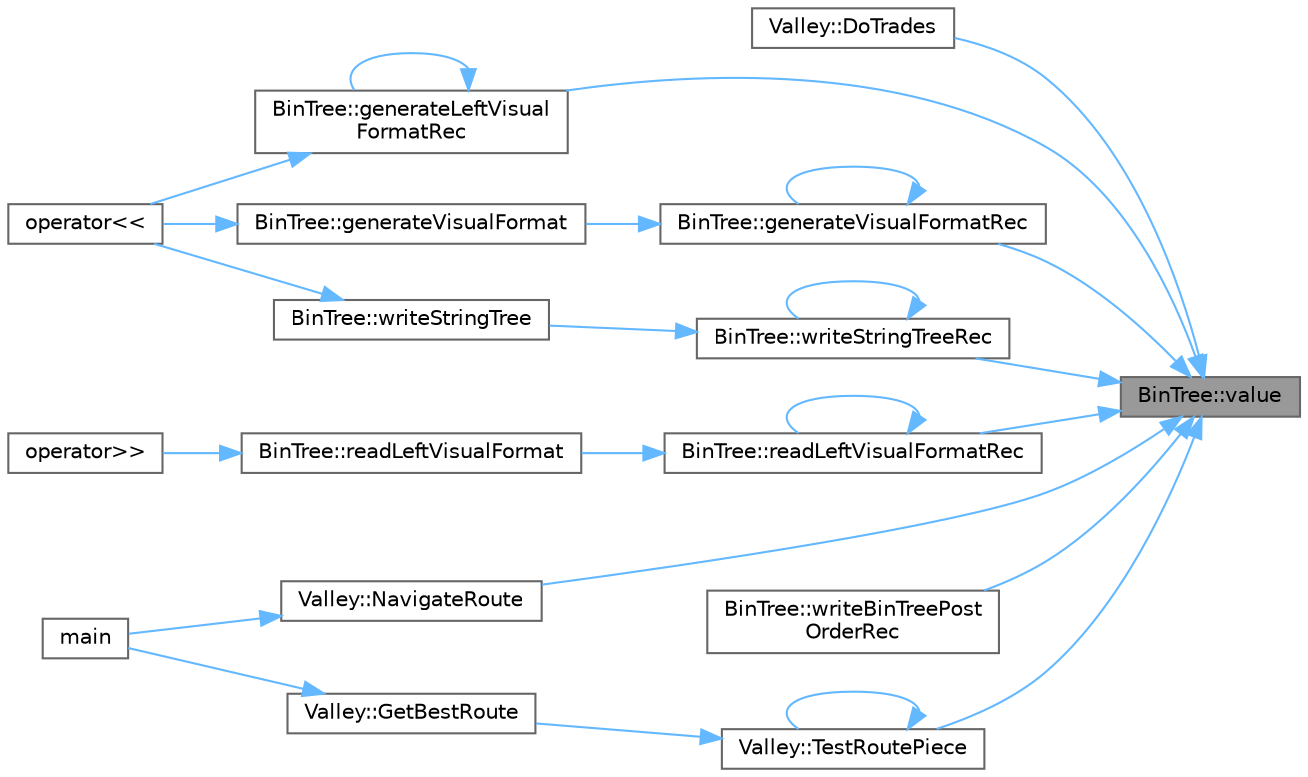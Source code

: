 digraph "BinTree::value"
{
 // LATEX_PDF_SIZE
  bgcolor="transparent";
  edge [fontname=Helvetica,fontsize=10,labelfontname=Helvetica,labelfontsize=10];
  node [fontname=Helvetica,fontsize=10,shape=box,height=0.2,width=0.4];
  rankdir="RL";
  Node1 [id="Node000001",label="BinTree::value",height=0.2,width=0.4,color="gray40", fillcolor="grey60", style="filled", fontcolor="black",tooltip=" "];
  Node1 -> Node2 [id="edge1_Node000001_Node000002",dir="back",color="steelblue1",style="solid",tooltip=" "];
  Node2 [id="Node000002",label="Valley::DoTrades",height=0.2,width=0.4,color="grey40", fillcolor="white", style="filled",URL="$classValley.html#a97bd06aed292614351b1db74566d0259",tooltip=" "];
  Node1 -> Node3 [id="edge2_Node000001_Node000003",dir="back",color="steelblue1",style="solid",tooltip=" "];
  Node3 [id="Node000003",label="BinTree::generateLeftVisual\lFormatRec",height=0.2,width=0.4,color="grey40", fillcolor="white", style="filled",URL="$classBinTree.html#a47ff2983a00ecfe83f6736c20e30e9e1",tooltip=" "];
  Node3 -> Node3 [id="edge3_Node000003_Node000003",dir="back",color="steelblue1",style="solid",tooltip=" "];
  Node3 -> Node4 [id="edge4_Node000003_Node000004",dir="back",color="steelblue1",style="solid",tooltip=" "];
  Node4 [id="Node000004",label="operator\<\<",height=0.2,width=0.4,color="grey40", fillcolor="white", style="filled",URL="$BinTree_8hh.html#aa932b6c9c89033250788dca605f35697",tooltip=" "];
  Node1 -> Node5 [id="edge5_Node000001_Node000005",dir="back",color="steelblue1",style="solid",tooltip=" "];
  Node5 [id="Node000005",label="BinTree::generateVisualFormatRec",height=0.2,width=0.4,color="grey40", fillcolor="white", style="filled",URL="$classBinTree.html#a440be9bcf7207523115c86a788742cd5",tooltip=" "];
  Node5 -> Node6 [id="edge6_Node000005_Node000006",dir="back",color="steelblue1",style="solid",tooltip=" "];
  Node6 [id="Node000006",label="BinTree::generateVisualFormat",height=0.2,width=0.4,color="grey40", fillcolor="white", style="filled",URL="$classBinTree.html#a44629eefed8c902265c8d0d5a7ac87f3",tooltip=" "];
  Node6 -> Node4 [id="edge7_Node000006_Node000004",dir="back",color="steelblue1",style="solid",tooltip=" "];
  Node5 -> Node5 [id="edge8_Node000005_Node000005",dir="back",color="steelblue1",style="solid",tooltip=" "];
  Node1 -> Node7 [id="edge9_Node000001_Node000007",dir="back",color="steelblue1",style="solid",tooltip=" "];
  Node7 [id="Node000007",label="Valley::NavigateRoute",height=0.2,width=0.4,color="grey40", fillcolor="white", style="filled",URL="$classValley.html#a2d27338b1463dfa8f30f5e1e1c4e9a89",tooltip=" "];
  Node7 -> Node8 [id="edge10_Node000007_Node000008",dir="back",color="steelblue1",style="solid",tooltip=" "];
  Node8 [id="Node000008",label="main",height=0.2,width=0.4,color="grey40", fillcolor="white", style="filled",URL="$program_8cc.html#ae66f6b31b5ad750f1fe042a706a4e3d4",tooltip="Entry point of the program."];
  Node1 -> Node9 [id="edge11_Node000001_Node000009",dir="back",color="steelblue1",style="solid",tooltip=" "];
  Node9 [id="Node000009",label="BinTree::readLeftVisualFormatRec",height=0.2,width=0.4,color="grey40", fillcolor="white", style="filled",URL="$classBinTree.html#aab931f3f821cd0fecfecbdbc0189b07f",tooltip=" "];
  Node9 -> Node10 [id="edge12_Node000009_Node000010",dir="back",color="steelblue1",style="solid",tooltip=" "];
  Node10 [id="Node000010",label="BinTree::readLeftVisualFormat",height=0.2,width=0.4,color="grey40", fillcolor="white", style="filled",URL="$classBinTree.html#a949d0e1e1dec894604163f0248189e6b",tooltip=" "];
  Node10 -> Node11 [id="edge13_Node000010_Node000011",dir="back",color="steelblue1",style="solid",tooltip=" "];
  Node11 [id="Node000011",label="operator\>\>",height=0.2,width=0.4,color="grey40", fillcolor="white", style="filled",URL="$BinTree_8hh.html#a65e9c70c68f0acb4b776c9083dc9c22e",tooltip=" "];
  Node9 -> Node9 [id="edge14_Node000009_Node000009",dir="back",color="steelblue1",style="solid",tooltip=" "];
  Node1 -> Node12 [id="edge15_Node000001_Node000012",dir="back",color="steelblue1",style="solid",tooltip=" "];
  Node12 [id="Node000012",label="Valley::TestRoutePiece",height=0.2,width=0.4,color="grey40", fillcolor="white", style="filled",URL="$classValley.html#a15b78bc9bf20a95c9f733d28a5a50371",tooltip=" "];
  Node12 -> Node13 [id="edge16_Node000012_Node000013",dir="back",color="steelblue1",style="solid",tooltip=" "];
  Node13 [id="Node000013",label="Valley::GetBestRoute",height=0.2,width=0.4,color="grey40", fillcolor="white", style="filled",URL="$classValley.html#aa61921a453bfcab8a76822fb16553560",tooltip=" "];
  Node13 -> Node8 [id="edge17_Node000013_Node000008",dir="back",color="steelblue1",style="solid",tooltip=" "];
  Node12 -> Node12 [id="edge18_Node000012_Node000012",dir="back",color="steelblue1",style="solid",tooltip=" "];
  Node1 -> Node14 [id="edge19_Node000001_Node000014",dir="back",color="steelblue1",style="solid",tooltip=" "];
  Node14 [id="Node000014",label="BinTree::writeBinTreePost\lOrderRec",height=0.2,width=0.4,color="grey40", fillcolor="white", style="filled",URL="$classBinTree.html#ab5103d6f76699481b72ceff76fc2b529",tooltip=" "];
  Node1 -> Node15 [id="edge20_Node000001_Node000015",dir="back",color="steelblue1",style="solid",tooltip=" "];
  Node15 [id="Node000015",label="BinTree::writeStringTreeRec",height=0.2,width=0.4,color="grey40", fillcolor="white", style="filled",URL="$classBinTree.html#a70ab07c6a6ad3e2efbf4487ef2622255",tooltip=" "];
  Node15 -> Node16 [id="edge21_Node000015_Node000016",dir="back",color="steelblue1",style="solid",tooltip=" "];
  Node16 [id="Node000016",label="BinTree::writeStringTree",height=0.2,width=0.4,color="grey40", fillcolor="white", style="filled",URL="$classBinTree.html#afd5d8ddd4c97295539e9a8e9cb4a52c3",tooltip=" "];
  Node16 -> Node4 [id="edge22_Node000016_Node000004",dir="back",color="steelblue1",style="solid",tooltip=" "];
  Node15 -> Node15 [id="edge23_Node000015_Node000015",dir="back",color="steelblue1",style="solid",tooltip=" "];
}
